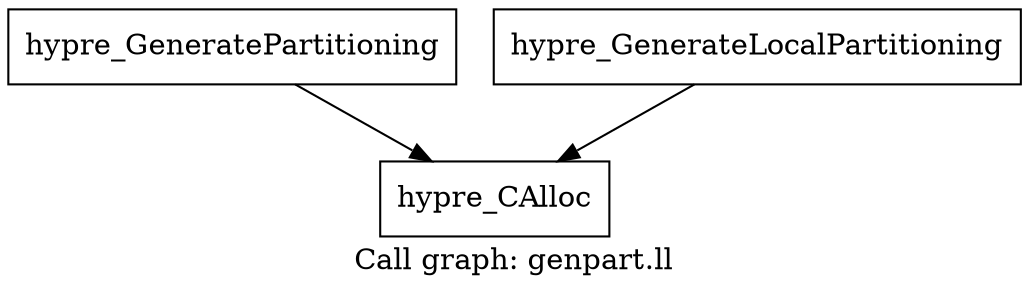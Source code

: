 digraph "Call graph: genpart.ll" {
	label="Call graph: genpart.ll";

	Node0x55a743e51dc0 [shape=record,label="{hypre_GeneratePartitioning}"];
	Node0x55a743e51dc0 -> Node0x55a743e51e70;
	Node0x55a743e51e70 [shape=record,label="{hypre_CAlloc}"];
	Node0x55a743e52330 [shape=record,label="{hypre_GenerateLocalPartitioning}"];
	Node0x55a743e52330 -> Node0x55a743e51e70;
}
